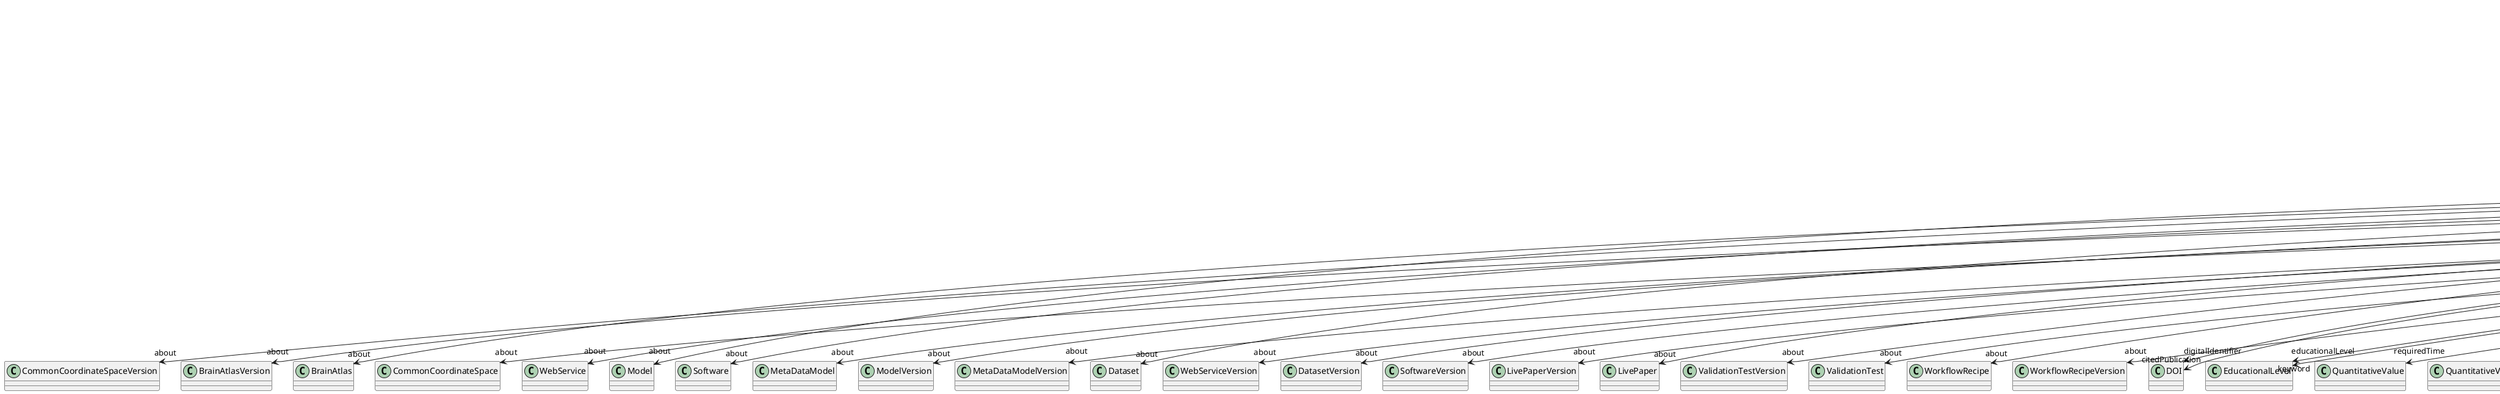 @startuml
class LearningResource {
+about
+digitalIdentifier
+educationalLevel
+learningOutcome
+order
+prerequisite
+requiredTime
+topic
+type
+abstract
+author
+citedPublication
+copyright
+creationDate
+custodian
+editor
+funding
+IRI
+keyword
+license
+modificationDate
+name
+publicationDate
+publisher
+versionIdentifier

}
LearningResource -d-> "about" CommonCoordinateSpaceVersion
LearningResource -d-> "about" BrainAtlasVersion
LearningResource -d-> "about" BrainAtlas
LearningResource -d-> "about" CommonCoordinateSpace
LearningResource -d-> "about" WebService
LearningResource -d-> "about" Model
LearningResource -d-> "about" Software
LearningResource -d-> "about" MetaDataModel
LearningResource -d-> "about" ModelVersion
LearningResource -d-> "about" MetaDataModelVersion
LearningResource -d-> "about" Dataset
LearningResource -d-> "about" WebServiceVersion
LearningResource -d-> "about" DatasetVersion
LearningResource -d-> "about" SoftwareVersion
LearningResource -d-> "about" LivePaperVersion
LearningResource -d-> "about" LivePaper
LearningResource -d-> "about" ValidationTestVersion
LearningResource -d-> "about" ValidationTest
LearningResource -d-> "about" WorkflowRecipe
LearningResource -d-> "about" WorkflowRecipeVersion
LearningResource -d-> "digitalIdentifier" DOI
LearningResource -d-> "educationalLevel" EducationalLevel
LearningResource -d-> "requiredTime" QuantitativeValue
LearningResource -d-> "requiredTime" QuantitativeValueRange
LearningResource -d-> "type" LearningResourceType
LearningResource -d-> "author" Consortium
LearningResource -d-> "author" Person
LearningResource -d-> "author" Organization
LearningResource -d-> "citedPublication" DOI
LearningResource -d-> "citedPublication" ISBN
LearningResource -d-> "copyright" Copyright
LearningResource -d-> "custodian" Consortium
LearningResource -d-> "custodian" Person
LearningResource -d-> "custodian" Organization
LearningResource -d-> "editor" Person
LearningResource -d-> "funding" Funding
LearningResource -d-> "keyword" AnatomicalIdentificationType
LearningResource -d-> "keyword" Laterality
LearningResource -d-> "keyword" CellCultureType
LearningResource -d-> "keyword" TermSuggestion
LearningResource -d-> "keyword" VisualStimulusType
LearningResource -d-> "keyword" AnatomicalPlane
LearningResource -d-> "keyword" Species
LearningResource -d-> "keyword" ActionStatusType
LearningResource -d-> "keyword" PreparationType
LearningResource -d-> "keyword" ContributionType
LearningResource -d-> "keyword" MeasuredQuantity
LearningResource -d-> "keyword" MetaDataModelType
LearningResource -d-> "keyword" OlfactoryStimulusType
LearningResource -d-> "keyword" SetupType
LearningResource -d-> "keyword" ModelScope
LearningResource -d-> "keyword" PatchClampVariation
LearningResource -d-> "keyword" Technique
LearningResource -d-> "keyword" CellType
LearningResource -d-> "keyword" Language
LearningResource -d-> "keyword" CriteriaQualityType
LearningResource -d-> "keyword" Handedness
LearningResource -d-> "keyword" OrganismSubstance
LearningResource -d-> "keyword" TypeOfUncertainty
LearningResource -d-> "keyword" GeneticStrainType
LearningResource -d-> "keyword" CranialWindowConstructionType
LearningResource -d-> "keyword" Service
LearningResource -d-> "keyword" SemanticDataType
LearningResource -d-> "keyword" Organ
LearningResource -d-> "keyword" Terminology
LearningResource -d-> "keyword" SubjectAttribute
LearningResource -d-> "keyword" Disease
LearningResource -d-> "keyword" AtlasType
LearningResource -d-> "keyword" FileUsageRole
LearningResource -d-> "keyword" AnatomicalAxesOrientation
LearningResource -d-> "keyword" AnnotationType
LearningResource -d-> "keyword" Colormap
LearningResource -d-> "keyword" OrganismSystem
LearningResource -d-> "keyword" CranialWindowReinforcementType
LearningResource -d-> "keyword" OperatingSystem
LearningResource -d-> "keyword" TissueSampleAttribute
LearningResource -d-> "keyword" AgeCategory
LearningResource -d-> "keyword" EducationalLevel
LearningResource -d-> "keyword" TissueSampleType
LearningResource -d-> "keyword" AnalysisTechnique
LearningResource -d-> "keyword" DataType
LearningResource -d-> "keyword" BiologicalOrder
LearningResource -d-> "keyword" StimulationTechnique
LearningResource -d-> "keyword" UBERONParcellation
LearningResource -d-> "keyword" DifferenceMeasure
LearningResource -d-> "keyword" ModelAbstractionLevel
LearningResource -d-> "keyword" SoftwareApplicationCategory
LearningResource -d-> "keyword" DeviceType
LearningResource -d-> "keyword" QualitativeOverlap
LearningResource -d-> "keyword" ExperimentalApproach
LearningResource -d-> "keyword" FileRepositoryType
LearningResource -d-> "keyword" BiologicalSex
LearningResource -d-> "keyword" ElectricalStimulusType
LearningResource -d-> "keyword" AnnotationCriteriaType
LearningResource -d-> "keyword" UnitOfMeasurement
LearningResource -d-> "keyword" MolecularEntity
LearningResource -d-> "keyword" GustatoryStimulusType
LearningResource -d-> "keyword" SoftwareFeature
LearningResource -d-> "keyword" AuditoryStimulusType
LearningResource -d-> "keyword" StimulationApproach
LearningResource -d-> "keyword" TactileStimulusType
LearningResource -d-> "keyword" FileBundleGrouping
LearningResource -d-> "keyword" SubcellularEntity
LearningResource -d-> "keyword" EthicsAssessment
LearningResource -d-> "keyword" ChemicalMixtureType
LearningResource -d-> "keyword" OperatingDevice
LearningResource -d-> "keyword" OpticalStimulusType
LearningResource -d-> "keyword" ProductAccessibility
LearningResource -d-> "keyword" BreedingType
LearningResource -d-> "keyword" LearningResourceType
LearningResource -d-> "keyword" DiseaseModel
LearningResource -d-> "keyword" ProgrammingLanguage
LearningResource -d-> "license" License
LearningResource -d-> "publisher" Consortium
LearningResource -d-> "publisher" Person
LearningResource -d-> "publisher" Organization

@enduml